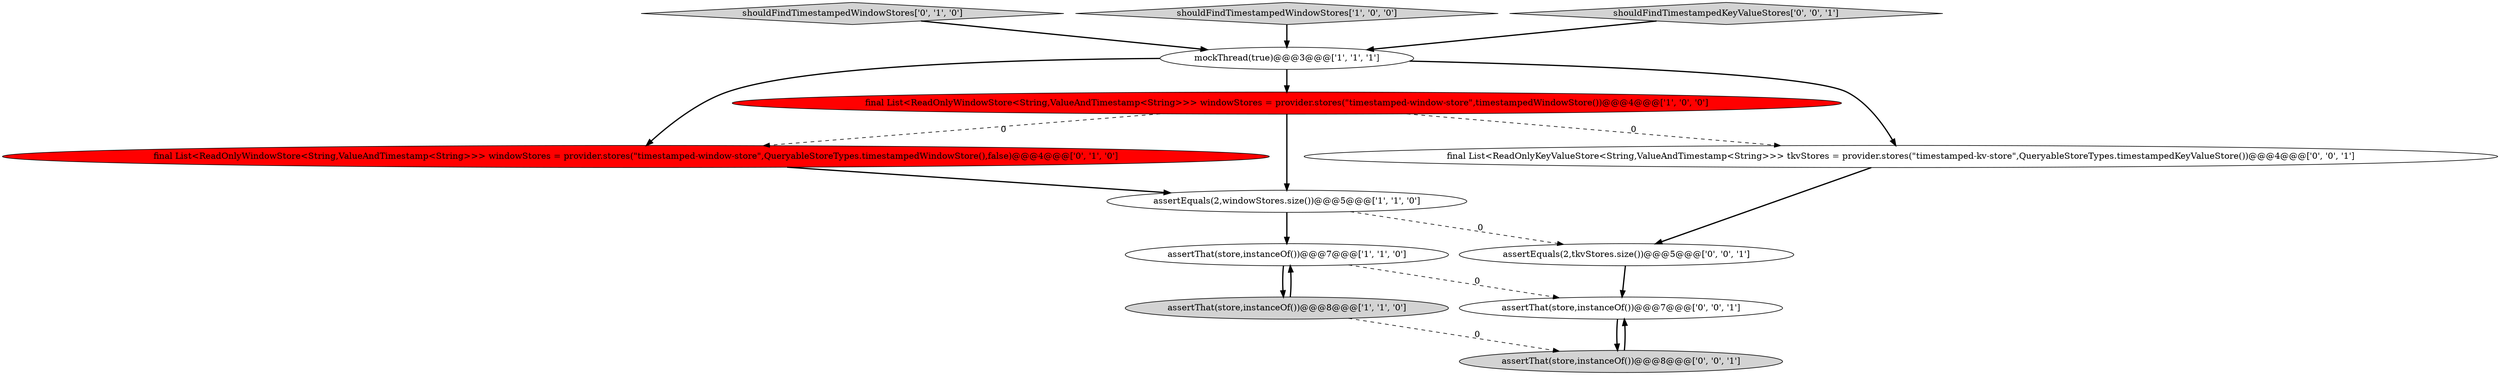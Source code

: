 digraph {
7 [style = filled, label = "final List<ReadOnlyWindowStore<String,ValueAndTimestamp<String>>> windowStores = provider.stores(\"timestamped-window-store\",QueryableStoreTypes.timestampedWindowStore(),false)@@@4@@@['0', '1', '0']", fillcolor = red, shape = ellipse image = "AAA1AAABBB2BBB"];
6 [style = filled, label = "shouldFindTimestampedWindowStores['0', '1', '0']", fillcolor = lightgray, shape = diamond image = "AAA0AAABBB2BBB"];
2 [style = filled, label = "final List<ReadOnlyWindowStore<String,ValueAndTimestamp<String>>> windowStores = provider.stores(\"timestamped-window-store\",timestampedWindowStore())@@@4@@@['1', '0', '0']", fillcolor = red, shape = ellipse image = "AAA1AAABBB1BBB"];
0 [style = filled, label = "shouldFindTimestampedWindowStores['1', '0', '0']", fillcolor = lightgray, shape = diamond image = "AAA0AAABBB1BBB"];
1 [style = filled, label = "assertEquals(2,windowStores.size())@@@5@@@['1', '1', '0']", fillcolor = white, shape = ellipse image = "AAA0AAABBB1BBB"];
8 [style = filled, label = "assertEquals(2,tkvStores.size())@@@5@@@['0', '0', '1']", fillcolor = white, shape = ellipse image = "AAA0AAABBB3BBB"];
10 [style = filled, label = "assertThat(store,instanceOf())@@@8@@@['0', '0', '1']", fillcolor = lightgray, shape = ellipse image = "AAA0AAABBB3BBB"];
12 [style = filled, label = "assertThat(store,instanceOf())@@@7@@@['0', '0', '1']", fillcolor = white, shape = ellipse image = "AAA0AAABBB3BBB"];
5 [style = filled, label = "assertThat(store,instanceOf())@@@8@@@['1', '1', '0']", fillcolor = lightgray, shape = ellipse image = "AAA0AAABBB1BBB"];
9 [style = filled, label = "final List<ReadOnlyKeyValueStore<String,ValueAndTimestamp<String>>> tkvStores = provider.stores(\"timestamped-kv-store\",QueryableStoreTypes.timestampedKeyValueStore())@@@4@@@['0', '0', '1']", fillcolor = white, shape = ellipse image = "AAA0AAABBB3BBB"];
11 [style = filled, label = "shouldFindTimestampedKeyValueStores['0', '0', '1']", fillcolor = lightgray, shape = diamond image = "AAA0AAABBB3BBB"];
4 [style = filled, label = "mockThread(true)@@@3@@@['1', '1', '1']", fillcolor = white, shape = ellipse image = "AAA0AAABBB1BBB"];
3 [style = filled, label = "assertThat(store,instanceOf())@@@7@@@['1', '1', '0']", fillcolor = white, shape = ellipse image = "AAA0AAABBB1BBB"];
1->3 [style = bold, label=""];
5->3 [style = bold, label=""];
4->9 [style = bold, label=""];
6->4 [style = bold, label=""];
1->8 [style = dashed, label="0"];
3->5 [style = bold, label=""];
12->10 [style = bold, label=""];
7->1 [style = bold, label=""];
4->2 [style = bold, label=""];
3->12 [style = dashed, label="0"];
5->10 [style = dashed, label="0"];
2->7 [style = dashed, label="0"];
9->8 [style = bold, label=""];
0->4 [style = bold, label=""];
10->12 [style = bold, label=""];
2->9 [style = dashed, label="0"];
2->1 [style = bold, label=""];
8->12 [style = bold, label=""];
4->7 [style = bold, label=""];
11->4 [style = bold, label=""];
}
